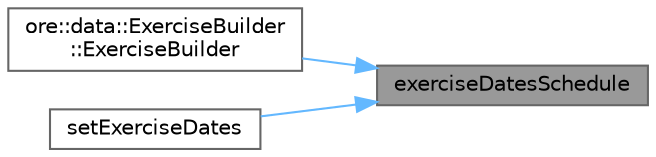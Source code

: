 digraph "exerciseDatesSchedule"
{
 // INTERACTIVE_SVG=YES
 // LATEX_PDF_SIZE
  bgcolor="transparent";
  edge [fontname=Helvetica,fontsize=10,labelfontname=Helvetica,labelfontsize=10];
  node [fontname=Helvetica,fontsize=10,shape=box,height=0.2,width=0.4];
  rankdir="RL";
  Node1 [label="exerciseDatesSchedule",height=0.2,width=0.4,color="gray40", fillcolor="grey60", style="filled", fontcolor="black",tooltip=" "];
  Node1 -> Node2 [dir="back",color="steelblue1",style="solid"];
  Node2 [label="ore::data::ExerciseBuilder\l::ExerciseBuilder",height=0.2,width=0.4,color="grey40", fillcolor="white", style="filled",URL="$classore_1_1data_1_1_exercise_builder.html#a616a8a498a5610f9c35725ae63a8929f",tooltip=" "];
  Node1 -> Node3 [dir="back",color="steelblue1",style="solid"];
  Node3 [label="setExerciseDates",height=0.2,width=0.4,color="grey40", fillcolor="white", style="filled",URL="$classore_1_1data_1_1_option_data.html#a9678cc9fd76d74ad6880db5b4d9ac99d",tooltip=" "];
}
